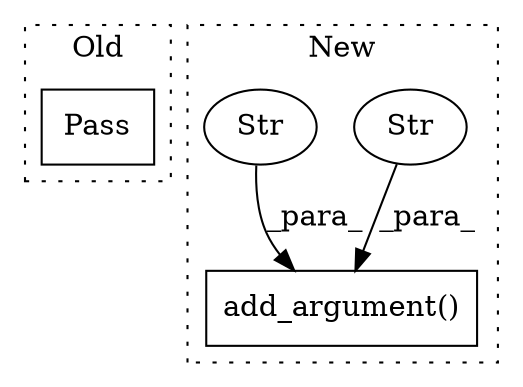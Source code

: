 digraph G {
subgraph cluster0 {
1 [label="Pass" a="62" s="4906" l="4" shape="box"];
label = "Old";
style="dotted";
}
subgraph cluster1 {
2 [label="add_argument()" a="75" s="5241,5293" l="19,105" shape="box"];
3 [label="Str" a="66" s="5278" l="15" shape="ellipse"];
4 [label="Str" a="66" s="5260" l="16" shape="ellipse"];
label = "New";
style="dotted";
}
3 -> 2 [label="_para_"];
4 -> 2 [label="_para_"];
}